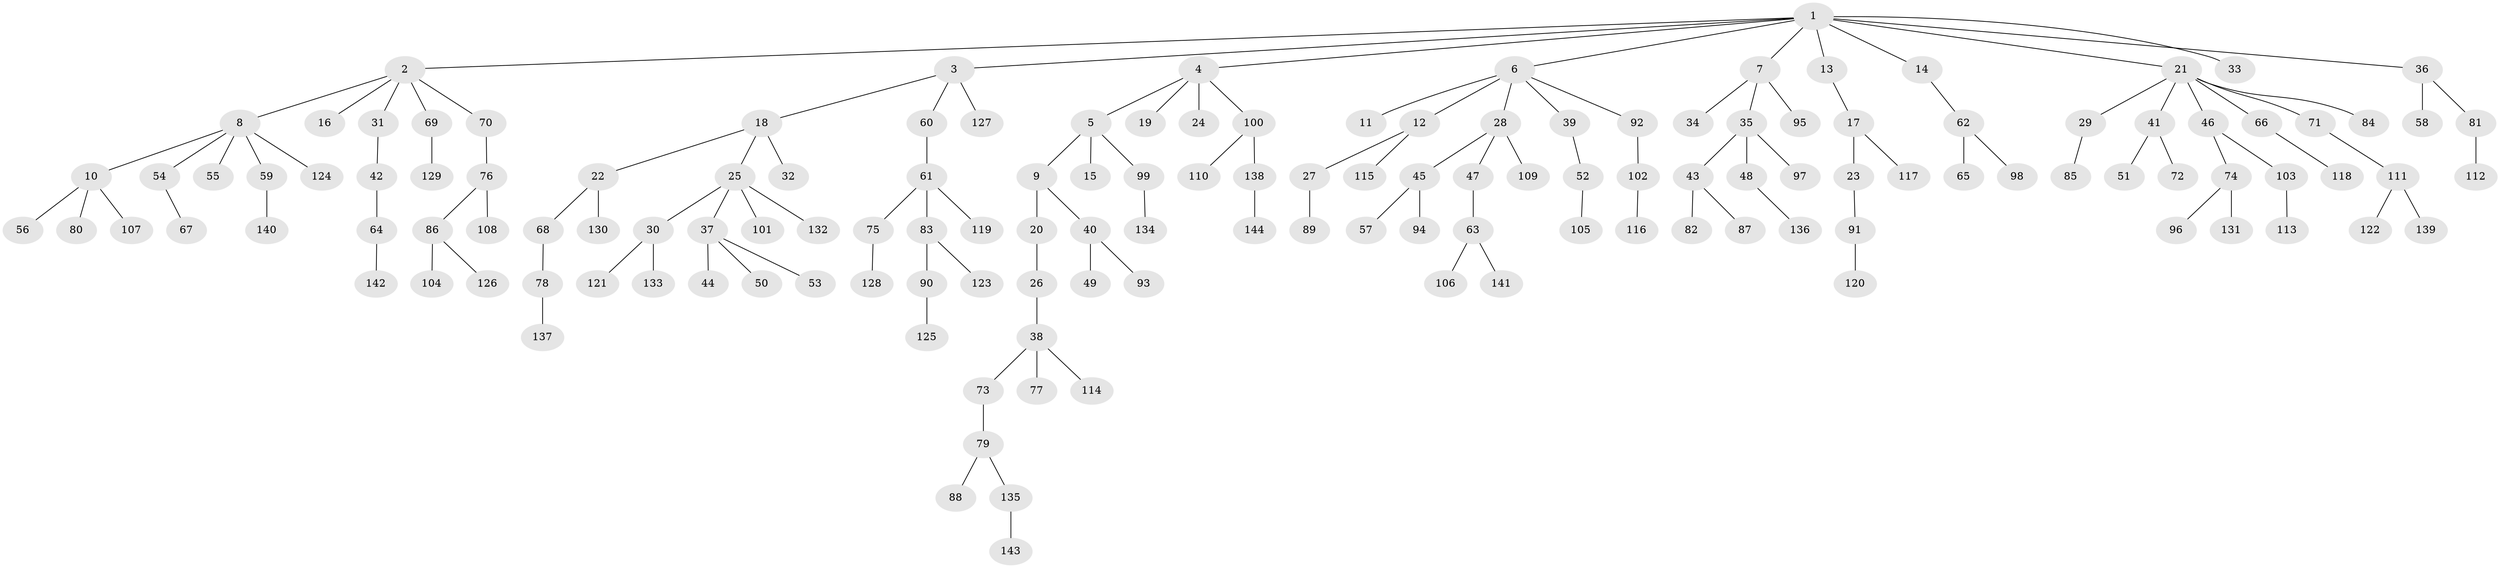 // coarse degree distribution, {3: 0.13636363636363635, 4: 0.022727272727272728, 1: 0.4318181818181818, 2: 0.3522727272727273, 5: 0.03409090909090909, 9: 0.011363636363636364, 6: 0.011363636363636364}
// Generated by graph-tools (version 1.1) at 2025/37/03/04/25 23:37:22]
// undirected, 144 vertices, 143 edges
graph export_dot {
  node [color=gray90,style=filled];
  1;
  2;
  3;
  4;
  5;
  6;
  7;
  8;
  9;
  10;
  11;
  12;
  13;
  14;
  15;
  16;
  17;
  18;
  19;
  20;
  21;
  22;
  23;
  24;
  25;
  26;
  27;
  28;
  29;
  30;
  31;
  32;
  33;
  34;
  35;
  36;
  37;
  38;
  39;
  40;
  41;
  42;
  43;
  44;
  45;
  46;
  47;
  48;
  49;
  50;
  51;
  52;
  53;
  54;
  55;
  56;
  57;
  58;
  59;
  60;
  61;
  62;
  63;
  64;
  65;
  66;
  67;
  68;
  69;
  70;
  71;
  72;
  73;
  74;
  75;
  76;
  77;
  78;
  79;
  80;
  81;
  82;
  83;
  84;
  85;
  86;
  87;
  88;
  89;
  90;
  91;
  92;
  93;
  94;
  95;
  96;
  97;
  98;
  99;
  100;
  101;
  102;
  103;
  104;
  105;
  106;
  107;
  108;
  109;
  110;
  111;
  112;
  113;
  114;
  115;
  116;
  117;
  118;
  119;
  120;
  121;
  122;
  123;
  124;
  125;
  126;
  127;
  128;
  129;
  130;
  131;
  132;
  133;
  134;
  135;
  136;
  137;
  138;
  139;
  140;
  141;
  142;
  143;
  144;
  1 -- 2;
  1 -- 3;
  1 -- 4;
  1 -- 6;
  1 -- 7;
  1 -- 13;
  1 -- 14;
  1 -- 21;
  1 -- 33;
  1 -- 36;
  2 -- 8;
  2 -- 16;
  2 -- 31;
  2 -- 69;
  2 -- 70;
  3 -- 18;
  3 -- 60;
  3 -- 127;
  4 -- 5;
  4 -- 19;
  4 -- 24;
  4 -- 100;
  5 -- 9;
  5 -- 15;
  5 -- 99;
  6 -- 11;
  6 -- 12;
  6 -- 28;
  6 -- 39;
  6 -- 92;
  7 -- 34;
  7 -- 35;
  7 -- 95;
  8 -- 10;
  8 -- 54;
  8 -- 55;
  8 -- 59;
  8 -- 124;
  9 -- 20;
  9 -- 40;
  10 -- 56;
  10 -- 80;
  10 -- 107;
  12 -- 27;
  12 -- 115;
  13 -- 17;
  14 -- 62;
  17 -- 23;
  17 -- 117;
  18 -- 22;
  18 -- 25;
  18 -- 32;
  20 -- 26;
  21 -- 29;
  21 -- 41;
  21 -- 46;
  21 -- 66;
  21 -- 71;
  21 -- 84;
  22 -- 68;
  22 -- 130;
  23 -- 91;
  25 -- 30;
  25 -- 37;
  25 -- 101;
  25 -- 132;
  26 -- 38;
  27 -- 89;
  28 -- 45;
  28 -- 47;
  28 -- 109;
  29 -- 85;
  30 -- 121;
  30 -- 133;
  31 -- 42;
  35 -- 43;
  35 -- 48;
  35 -- 97;
  36 -- 58;
  36 -- 81;
  37 -- 44;
  37 -- 50;
  37 -- 53;
  38 -- 73;
  38 -- 77;
  38 -- 114;
  39 -- 52;
  40 -- 49;
  40 -- 93;
  41 -- 51;
  41 -- 72;
  42 -- 64;
  43 -- 82;
  43 -- 87;
  45 -- 57;
  45 -- 94;
  46 -- 74;
  46 -- 103;
  47 -- 63;
  48 -- 136;
  52 -- 105;
  54 -- 67;
  59 -- 140;
  60 -- 61;
  61 -- 75;
  61 -- 83;
  61 -- 119;
  62 -- 65;
  62 -- 98;
  63 -- 106;
  63 -- 141;
  64 -- 142;
  66 -- 118;
  68 -- 78;
  69 -- 129;
  70 -- 76;
  71 -- 111;
  73 -- 79;
  74 -- 96;
  74 -- 131;
  75 -- 128;
  76 -- 86;
  76 -- 108;
  78 -- 137;
  79 -- 88;
  79 -- 135;
  81 -- 112;
  83 -- 90;
  83 -- 123;
  86 -- 104;
  86 -- 126;
  90 -- 125;
  91 -- 120;
  92 -- 102;
  99 -- 134;
  100 -- 110;
  100 -- 138;
  102 -- 116;
  103 -- 113;
  111 -- 122;
  111 -- 139;
  135 -- 143;
  138 -- 144;
}
